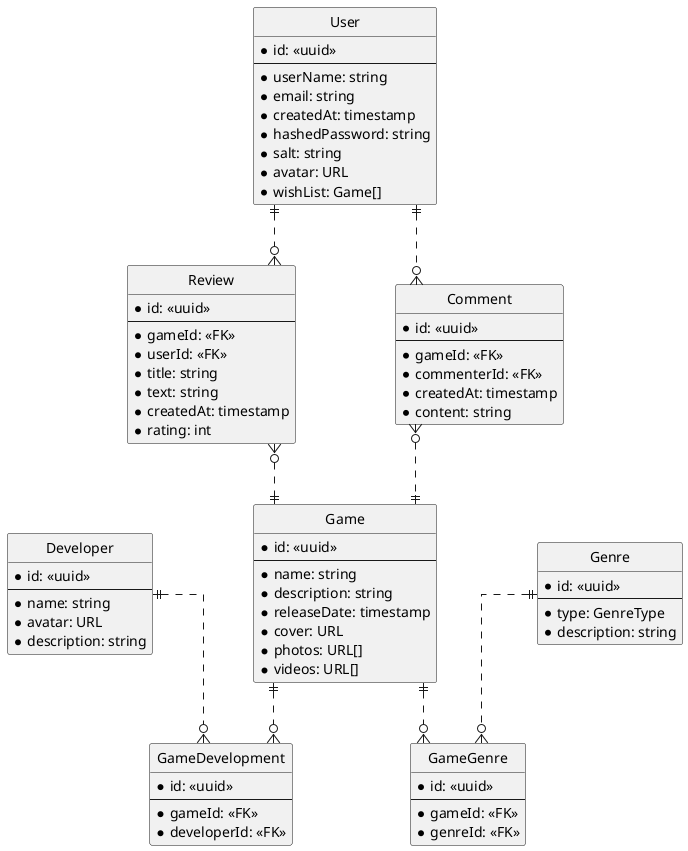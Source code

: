 @startuml gamedev

hide circle
skinparam Linetype ortho
skinparam Ranksep 60
skinparam Nodesep 100

entity Review {
    * id: <<uuid>>
    ---
    * gameId: <<FK>>
    * userId: <<FK>>
    * title: string
    * text: string
    * createdAt: timestamp
    * rating: int
}

entity Comment {
    * id: <<uuid>>
    ---
    * gameId: <<FK>>
    * commenterId: <<FK>>
    * createdAt: timestamp
    * content: string
}

entity Game {
    * id: <<uuid>>
    ---
    * name: string
    * description: string
    * releaseDate: timestamp
    * cover: URL
    * photos: URL[]
    * videos: URL[]
}

entity Developer {
    * id: <<uuid>>
    ---
    * name: string
    * avatar: URL
    * description: string
}

entity GameDevelopment {
    * id: <<uuid>>
    ---
    * gameId: <<FK>>
    * developerId: <<FK>>
}

entity GameGenre {
    * id: <<uuid>>
    ---
    * gameId: <<FK>>
    * genreId: <<FK>>
}

entity User {
    * id: <<uuid>>
    ---
    * userName: string
    * email: string
    * createdAt: timestamp
    * hashedPassword: string
    * salt: string
    * avatar: URL
    * wishList: Game[]
}

entity Genre {
    * id: <<uuid>>
    ---
    * type: GenreType
    * description: string
}

Developer||..o{GameDevelopment
Game||..o{GameDevelopment
Game||..o{GameGenre
Genre||..o{GameGenre
Review}o..||Game
User||..o{Review
Comment}o..||Game
User||..o{Comment


@enduml